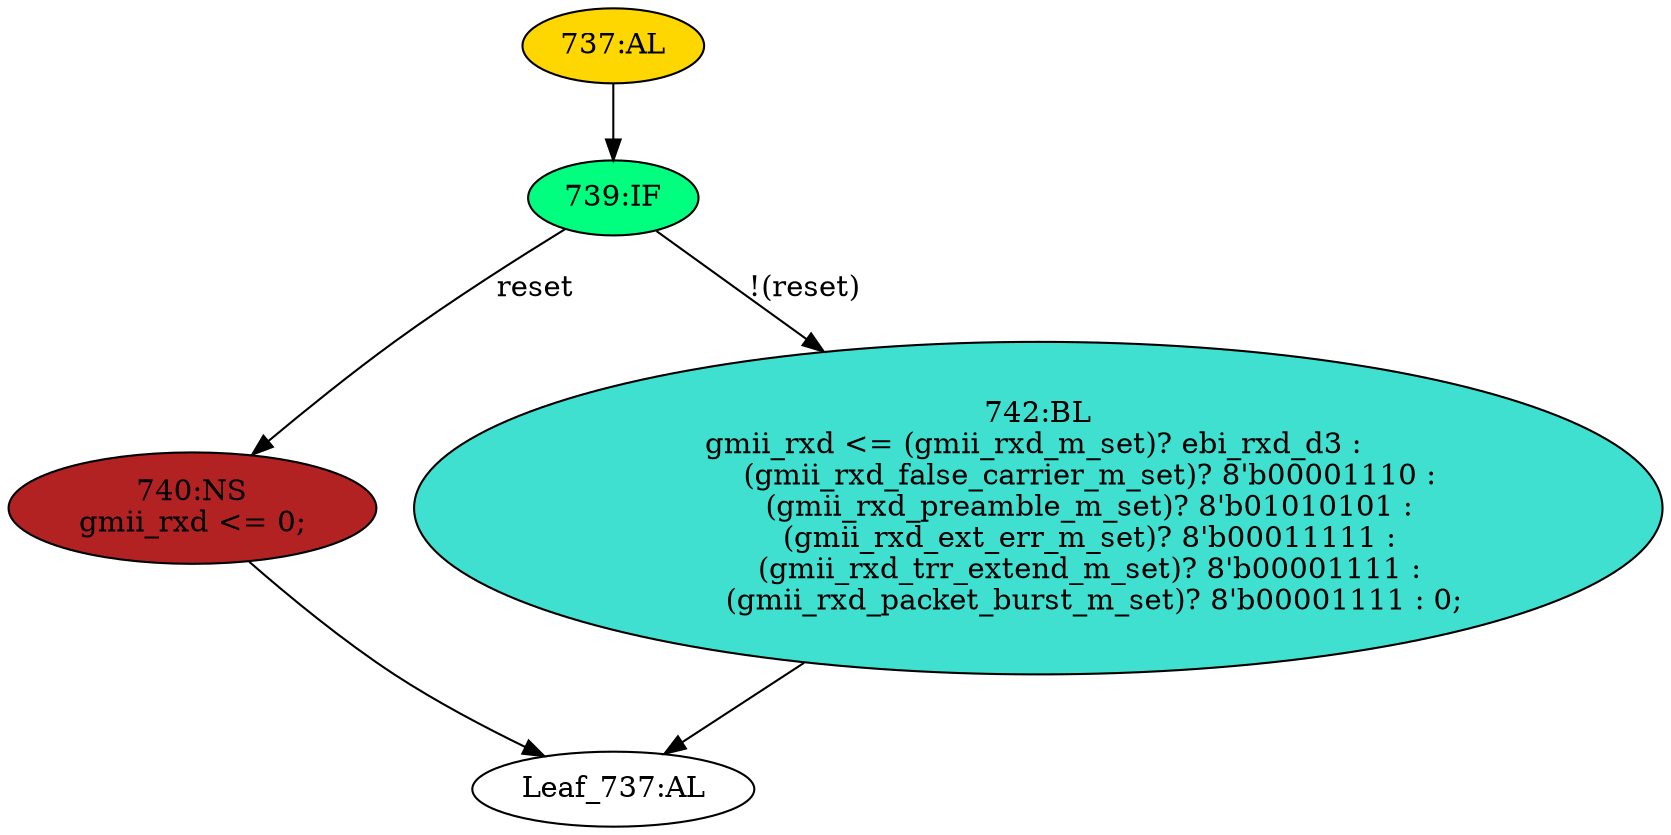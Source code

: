 strict digraph "" {
	node [label="\N"];
	"737:AL"	 [ast="<pyverilog.vparser.ast.Always object at 0x7f702a744950>",
		clk_sens=True,
		fillcolor=gold,
		label="737:AL",
		sens="['ck', 'reset']",
		statements="[]",
		style=filled,
		typ=Always,
		use_var="['reset', 'gmii_rxd_preamble_m_set', 'gmii_rxd_packet_burst_m_set', 'gmii_rxd_ext_err_m_set', 'ebi_rxd_d3', 'gmii_rxd_trr_extend_\
m_set', 'gmii_rxd_false_carrier_m_set', 'gmii_rxd_m_set']"];
	"739:IF"	 [ast="<pyverilog.vparser.ast.IfStatement object at 0x7f702a744ad0>",
		fillcolor=springgreen,
		label="739:IF",
		statements="[]",
		style=filled,
		typ=IfStatement];
	"737:AL" -> "739:IF"	 [cond="[]",
		lineno=None];
	"740:NS"	 [ast="<pyverilog.vparser.ast.NonblockingSubstitution object at 0x7f702a680150>",
		fillcolor=firebrick,
		label="740:NS
gmii_rxd <= 0;",
		statements="[<pyverilog.vparser.ast.NonblockingSubstitution object at 0x7f702a680150>]",
		style=filled,
		typ=NonblockingSubstitution];
	"739:IF" -> "740:NS"	 [cond="['reset']",
		label=reset,
		lineno=739];
	"742:BL"	 [ast="<pyverilog.vparser.ast.Block object at 0x7f702a744b10>",
		fillcolor=turquoise,
		label="742:BL
gmii_rxd <= (gmii_rxd_m_set)? ebi_rxd_d3 : 
            (gmii_rxd_false_carrier_m_set)? 8'b00001110 : 
            (gmii_\
rxd_preamble_m_set)? 8'b01010101 : 
            (gmii_rxd_ext_err_m_set)? 8'b00011111 : 
            (gmii_rxd_trr_extend_m_set)? \
8'b00001111 : 
            (gmii_rxd_packet_burst_m_set)? 8'b00001111 : 0;",
		statements="[<pyverilog.vparser.ast.NonblockingSubstitution object at 0x7f702a744b50>]",
		style=filled,
		typ=Block];
	"739:IF" -> "742:BL"	 [cond="['reset']",
		label="!(reset)",
		lineno=739];
	"Leaf_737:AL"	 [def_var="['gmii_rxd']",
		label="Leaf_737:AL"];
	"740:NS" -> "Leaf_737:AL"	 [cond="[]",
		lineno=None];
	"742:BL" -> "Leaf_737:AL"	 [cond="[]",
		lineno=None];
}
